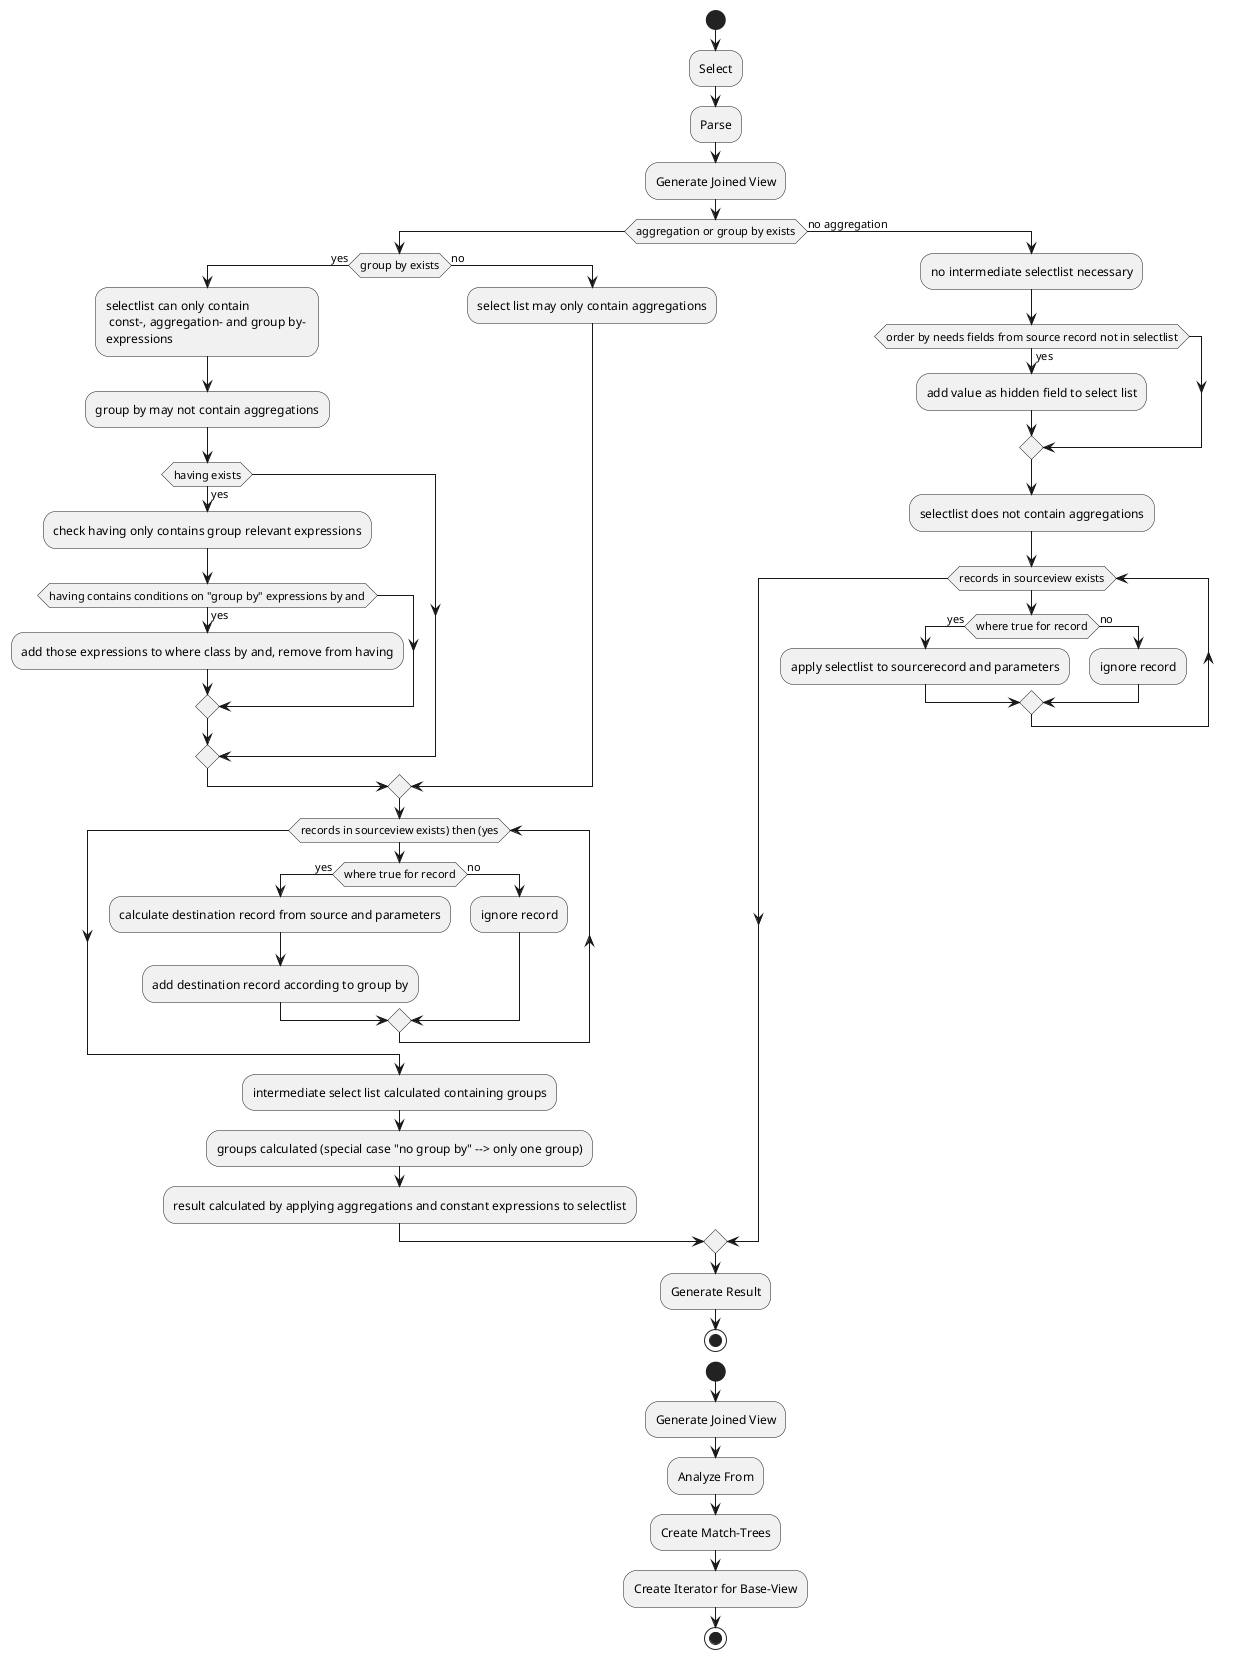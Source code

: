 @startuml

start
:Select;
:Parse;
:Generate Joined View;
if (aggregation or group by exists)
   if (group by exists) then (yes)
      :selectlist can only contain \n const-, aggregation- and group by- \nexpressions;
      :group by may not contain aggregations;
      if (having exists) then (yes)
         :check having only contains group relevant expressions;
         if (having contains conditions on "group by" expressions by and) then (yes)
            :add those expressions to where class by and, remove from having;
         endif
      endif
   else (no)
      :select list may only contain aggregations;
   endif
   while (records in sourceview exists) then (yes)
      if (where true for record) then (yes)
         :calculate destination record from source and parameters;
         :add destination record according to group by;
      else (no)
         :ignore record;
      endif
   endwhile
   :intermediate select list calculated containing groups;
   :groups calculated (special case "no group by" --> only one group);
   :result calculated by applying aggregations and constant expressions to selectlist;
else (no aggregation)
   :no intermediate selectlist necessary;
   if (order by needs fields from source record not in selectlist) then (yes)
      :add value as hidden field to select list;
   endif
   :selectlist does not contain aggregations;
   while (records in sourceview exists)
      if (where true for record) then (yes)
         :apply selectlist to sourcerecord and parameters;
      else (no)
         :ignore record;
      endif
   endwhile
endif
:Generate Result;
stop

start
:Generate Joined View;
:Analyze From;
:Create Match-Trees; 
:Create Iterator for Base-View;

stop

@enduml